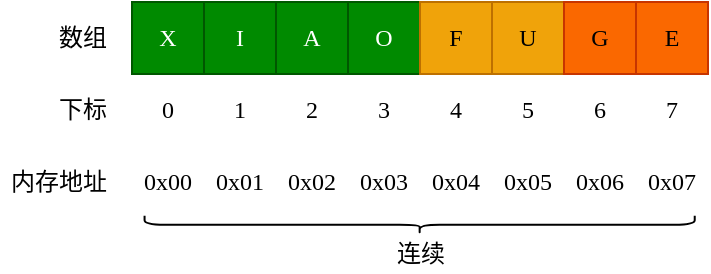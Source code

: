 <mxfile version="19.0.3" type="device" pages="4"><diagram id="qOT2HNkKHY7KAXEcqiIJ" name="图2-1"><mxGraphModel dx="946" dy="591" grid="0" gridSize="10" guides="1" tooltips="1" connect="1" arrows="1" fold="1" page="1" pageScale="1" pageWidth="550" pageHeight="1000" math="0" shadow="0"><root><mxCell id="0"/><mxCell id="1" parent="0"/><mxCell id="nXc-un7SNwzE-s4TAlxV-1" value="X" style="whiteSpace=wrap;html=1;aspect=fixed;fillColor=#008a00;fontColor=#ffffff;strokeColor=#005700;fontFamily=Comic Sans MS;" vertex="1" parent="1"><mxGeometry x="153" y="161" width="36" height="36" as="geometry"/></mxCell><mxCell id="nXc-un7SNwzE-s4TAlxV-2" value="0" style="whiteSpace=wrap;html=1;aspect=fixed;fillColor=none;fontColor=default;strokeColor=none;fontFamily=Comic Sans MS;" vertex="1" parent="1"><mxGeometry x="153" y="197" width="36" height="36" as="geometry"/></mxCell><mxCell id="nXc-un7SNwzE-s4TAlxV-3" value="I" style="whiteSpace=wrap;html=1;aspect=fixed;fillColor=#008a00;fontColor=#ffffff;strokeColor=#005700;fontFamily=Comic Sans MS;" vertex="1" parent="1"><mxGeometry x="189" y="161" width="36" height="36" as="geometry"/></mxCell><mxCell id="nXc-un7SNwzE-s4TAlxV-4" value="1" style="whiteSpace=wrap;html=1;aspect=fixed;fillColor=none;fontColor=default;strokeColor=none;fontFamily=Comic Sans MS;" vertex="1" parent="1"><mxGeometry x="189" y="197" width="36" height="36" as="geometry"/></mxCell><mxCell id="nXc-un7SNwzE-s4TAlxV-5" value="A" style="whiteSpace=wrap;html=1;aspect=fixed;fillColor=#008a00;fontColor=#ffffff;strokeColor=#005700;fontFamily=Comic Sans MS;" vertex="1" parent="1"><mxGeometry x="225" y="161" width="36" height="36" as="geometry"/></mxCell><mxCell id="nXc-un7SNwzE-s4TAlxV-6" value="2" style="whiteSpace=wrap;html=1;aspect=fixed;fillColor=none;fontColor=default;strokeColor=none;fontFamily=Comic Sans MS;" vertex="1" parent="1"><mxGeometry x="225" y="197" width="36" height="36" as="geometry"/></mxCell><mxCell id="nXc-un7SNwzE-s4TAlxV-7" value="O" style="whiteSpace=wrap;html=1;aspect=fixed;fillColor=#008a00;fontColor=#ffffff;strokeColor=#005700;fontFamily=Comic Sans MS;" vertex="1" parent="1"><mxGeometry x="261" y="161" width="36" height="36" as="geometry"/></mxCell><mxCell id="nXc-un7SNwzE-s4TAlxV-8" value="3" style="whiteSpace=wrap;html=1;aspect=fixed;fillColor=none;fontColor=default;strokeColor=none;fontFamily=Comic Sans MS;" vertex="1" parent="1"><mxGeometry x="261" y="197" width="36" height="36" as="geometry"/></mxCell><mxCell id="nXc-un7SNwzE-s4TAlxV-9" value="F" style="whiteSpace=wrap;html=1;aspect=fixed;fillColor=#f0a30a;fontColor=#000000;strokeColor=#BD7000;fontFamily=Comic Sans MS;" vertex="1" parent="1"><mxGeometry x="297" y="161" width="36" height="36" as="geometry"/></mxCell><mxCell id="nXc-un7SNwzE-s4TAlxV-10" value="4" style="whiteSpace=wrap;html=1;aspect=fixed;fillColor=none;fontColor=default;strokeColor=none;fontFamily=Comic Sans MS;" vertex="1" parent="1"><mxGeometry x="297" y="197" width="36" height="36" as="geometry"/></mxCell><mxCell id="nXc-un7SNwzE-s4TAlxV-11" value="U" style="whiteSpace=wrap;html=1;aspect=fixed;fillColor=#f0a30a;fontColor=#000000;strokeColor=#BD7000;fontFamily=Comic Sans MS;" vertex="1" parent="1"><mxGeometry x="333" y="161" width="36" height="36" as="geometry"/></mxCell><mxCell id="nXc-un7SNwzE-s4TAlxV-12" value="5" style="whiteSpace=wrap;html=1;aspect=fixed;fillColor=none;fontColor=default;strokeColor=none;fontFamily=Comic Sans MS;" vertex="1" parent="1"><mxGeometry x="333" y="197" width="36" height="36" as="geometry"/></mxCell><mxCell id="nXc-un7SNwzE-s4TAlxV-13" value="G" style="whiteSpace=wrap;html=1;aspect=fixed;fillColor=#fa6800;fontColor=#000000;strokeColor=#C73500;fontFamily=Comic Sans MS;" vertex="1" parent="1"><mxGeometry x="369" y="161" width="36" height="36" as="geometry"/></mxCell><mxCell id="nXc-un7SNwzE-s4TAlxV-14" value="6" style="whiteSpace=wrap;html=1;aspect=fixed;fillColor=none;fontColor=default;strokeColor=none;fontFamily=Comic Sans MS;" vertex="1" parent="1"><mxGeometry x="369" y="197" width="36" height="36" as="geometry"/></mxCell><mxCell id="nXc-un7SNwzE-s4TAlxV-15" value="E" style="whiteSpace=wrap;html=1;aspect=fixed;fillColor=#fa6800;fontColor=#000000;strokeColor=#C73500;fontFamily=Comic Sans MS;" vertex="1" parent="1"><mxGeometry x="405" y="161" width="36" height="36" as="geometry"/></mxCell><mxCell id="nXc-un7SNwzE-s4TAlxV-16" value="7" style="whiteSpace=wrap;html=1;aspect=fixed;fillColor=none;fontColor=default;strokeColor=none;fontFamily=Comic Sans MS;" vertex="1" parent="1"><mxGeometry x="405" y="197" width="36" height="36" as="geometry"/></mxCell><mxCell id="nXc-un7SNwzE-s4TAlxV-17" value="数组" style="text;html=1;align=center;verticalAlign=middle;resizable=0;points=[];autosize=1;strokeColor=none;fillColor=none;fontFamily=Comic Sans MS;fontColor=#000000;" vertex="1" parent="1"><mxGeometry x="111" y="170" width="34" height="18" as="geometry"/></mxCell><mxCell id="nXc-un7SNwzE-s4TAlxV-18" value="下标" style="text;html=1;align=center;verticalAlign=middle;resizable=0;points=[];autosize=1;strokeColor=none;fillColor=none;fontFamily=Comic Sans MS;fontColor=#000000;" vertex="1" parent="1"><mxGeometry x="111" y="206" width="34" height="18" as="geometry"/></mxCell><mxCell id="5HIr-WYgOGu6bBTmHzi0-1" value="内存地址" style="text;html=1;align=center;verticalAlign=middle;resizable=0;points=[];autosize=1;strokeColor=none;fillColor=none;fontFamily=Comic Sans MS;fontColor=#000000;" vertex="1" parent="1"><mxGeometry x="87" y="242" width="58" height="18" as="geometry"/></mxCell><mxCell id="5HIr-WYgOGu6bBTmHzi0-4" value="0x00" style="whiteSpace=wrap;html=1;aspect=fixed;fillColor=none;fontColor=default;strokeColor=none;fontFamily=Comic Sans MS;" vertex="1" parent="1"><mxGeometry x="153" y="233" width="36" height="36" as="geometry"/></mxCell><mxCell id="5HIr-WYgOGu6bBTmHzi0-5" value="0x01" style="whiteSpace=wrap;html=1;aspect=fixed;fillColor=none;fontColor=default;strokeColor=none;fontFamily=Comic Sans MS;" vertex="1" parent="1"><mxGeometry x="189" y="233" width="36" height="36" as="geometry"/></mxCell><mxCell id="5HIr-WYgOGu6bBTmHzi0-6" value="0x02" style="whiteSpace=wrap;html=1;aspect=fixed;fillColor=none;fontColor=default;strokeColor=none;fontFamily=Comic Sans MS;" vertex="1" parent="1"><mxGeometry x="225" y="233" width="36" height="36" as="geometry"/></mxCell><mxCell id="5HIr-WYgOGu6bBTmHzi0-7" value="0x03" style="whiteSpace=wrap;html=1;aspect=fixed;fillColor=none;fontColor=default;strokeColor=none;fontFamily=Comic Sans MS;" vertex="1" parent="1"><mxGeometry x="261" y="233" width="36" height="36" as="geometry"/></mxCell><mxCell id="5HIr-WYgOGu6bBTmHzi0-8" value="0x04" style="whiteSpace=wrap;html=1;aspect=fixed;fillColor=none;fontColor=default;strokeColor=none;fontFamily=Comic Sans MS;" vertex="1" parent="1"><mxGeometry x="297" y="233" width="36" height="36" as="geometry"/></mxCell><mxCell id="5HIr-WYgOGu6bBTmHzi0-9" value="0x05" style="whiteSpace=wrap;html=1;aspect=fixed;fillColor=none;fontColor=default;strokeColor=none;fontFamily=Comic Sans MS;" vertex="1" parent="1"><mxGeometry x="333" y="233" width="36" height="36" as="geometry"/></mxCell><mxCell id="5HIr-WYgOGu6bBTmHzi0-10" value="0x06" style="whiteSpace=wrap;html=1;aspect=fixed;fillColor=none;fontColor=default;strokeColor=none;fontFamily=Comic Sans MS;" vertex="1" parent="1"><mxGeometry x="369" y="233" width="36" height="36" as="geometry"/></mxCell><mxCell id="5HIr-WYgOGu6bBTmHzi0-11" value="0x07" style="whiteSpace=wrap;html=1;aspect=fixed;fillColor=none;fontColor=default;strokeColor=none;fontFamily=Comic Sans MS;" vertex="1" parent="1"><mxGeometry x="405" y="233" width="36" height="36" as="geometry"/></mxCell><mxCell id="5HIr-WYgOGu6bBTmHzi0-13" value="" style="shape=curlyBracket;whiteSpace=wrap;html=1;rounded=1;flipH=1;fontFamily=Comic Sans MS;fontColor=#000000;fillColor=default;rotation=90;" vertex="1" parent="1"><mxGeometry x="292.36" y="134.81" width="8.93" height="275.08" as="geometry"/></mxCell><mxCell id="5HIr-WYgOGu6bBTmHzi0-14" value="连续" style="text;html=1;align=center;verticalAlign=middle;resizable=0;points=[];autosize=1;strokeColor=none;fillColor=none;fontFamily=Comic Sans MS;fontColor=#000000;" vertex="1" parent="1"><mxGeometry x="279.83" y="277.82" width="34" height="18" as="geometry"/></mxCell></root></mxGraphModel></diagram><diagram id="5yRWbps5BidY-RSoTN84" name="图2-2"><mxGraphModel dx="946" dy="591" grid="0" gridSize="10" guides="1" tooltips="1" connect="1" arrows="1" fold="1" page="1" pageScale="1" pageWidth="550" pageHeight="1000" math="0" shadow="0"><root><mxCell id="0"/><mxCell id="1" parent="0"/><mxCell id="topk4eTMI6p-nPb0gdLh-2" value="0" style="whiteSpace=wrap;html=1;aspect=fixed;fillColor=none;fontColor=default;strokeColor=none;fontFamily=Comic Sans MS;" vertex="1" parent="1"><mxGeometry x="153" y="197" width="36" height="36" as="geometry"/></mxCell><mxCell id="topk4eTMI6p-nPb0gdLh-4" value="1" style="whiteSpace=wrap;html=1;aspect=fixed;fillColor=none;fontColor=default;strokeColor=none;fontFamily=Comic Sans MS;" vertex="1" parent="1"><mxGeometry x="153" y="233" width="36" height="36" as="geometry"/></mxCell><mxCell id="topk4eTMI6p-nPb0gdLh-6" value="2" style="whiteSpace=wrap;html=1;aspect=fixed;fillColor=none;fontColor=default;strokeColor=none;fontFamily=Comic Sans MS;" vertex="1" parent="1"><mxGeometry x="153" y="269" width="36" height="36" as="geometry"/></mxCell><mxCell id="topk4eTMI6p-nPb0gdLh-8" value="3" style="whiteSpace=wrap;html=1;aspect=fixed;fillColor=none;fontColor=default;strokeColor=none;fontFamily=Comic Sans MS;" vertex="1" parent="1"><mxGeometry x="153" y="305" width="36" height="36" as="geometry"/></mxCell><mxCell id="topk4eTMI6p-nPb0gdLh-9" value="F" style="whiteSpace=wrap;html=1;aspect=fixed;fillColor=#f0a30a;fontColor=#000000;strokeColor=#BD7000;fontFamily=Comic Sans MS;" vertex="1" parent="1"><mxGeometry x="189" y="197" width="36" height="36" as="geometry"/></mxCell><mxCell id="topk4eTMI6p-nPb0gdLh-11" value="U" style="whiteSpace=wrap;html=1;aspect=fixed;fillColor=#f0a30a;fontColor=#000000;strokeColor=#BD7000;fontFamily=Comic Sans MS;" vertex="1" parent="1"><mxGeometry x="225" y="197" width="36" height="36" as="geometry"/></mxCell><mxCell id="topk4eTMI6p-nPb0gdLh-13" value="G" style="whiteSpace=wrap;html=1;aspect=fixed;fillColor=#fa6800;fontColor=#000000;strokeColor=#C73500;fontFamily=Comic Sans MS;" vertex="1" parent="1"><mxGeometry x="261" y="197" width="36" height="36" as="geometry"/></mxCell><mxCell id="topk4eTMI6p-nPb0gdLh-15" value="E" style="whiteSpace=wrap;html=1;aspect=fixed;fillColor=#fa6800;fontColor=#000000;strokeColor=#C73500;fontFamily=Comic Sans MS;" vertex="1" parent="1"><mxGeometry x="297" y="197" width="36" height="36" as="geometry"/></mxCell><mxCell id="topk4eTMI6p-nPb0gdLh-30" value="0" style="whiteSpace=wrap;html=1;aspect=fixed;fillColor=none;fontColor=default;strokeColor=none;fontFamily=Comic Sans MS;" vertex="1" parent="1"><mxGeometry x="189" y="161" width="36" height="36" as="geometry"/></mxCell><mxCell id="topk4eTMI6p-nPb0gdLh-31" value="1" style="whiteSpace=wrap;html=1;aspect=fixed;fillColor=none;fontColor=default;strokeColor=none;fontFamily=Comic Sans MS;" vertex="1" parent="1"><mxGeometry x="225" y="161" width="36" height="36" as="geometry"/></mxCell><mxCell id="topk4eTMI6p-nPb0gdLh-32" value="2" style="whiteSpace=wrap;html=1;aspect=fixed;fillColor=none;fontColor=default;strokeColor=none;fontFamily=Comic Sans MS;" vertex="1" parent="1"><mxGeometry x="261" y="161" width="36" height="36" as="geometry"/></mxCell><mxCell id="topk4eTMI6p-nPb0gdLh-33" value="3" style="whiteSpace=wrap;html=1;aspect=fixed;fillColor=none;fontColor=default;strokeColor=none;fontFamily=Comic Sans MS;" vertex="1" parent="1"><mxGeometry x="297" y="161" width="36" height="36" as="geometry"/></mxCell><mxCell id="topk4eTMI6p-nPb0gdLh-34" value="U" style="whiteSpace=wrap;html=1;aspect=fixed;fillColor=#f0a30a;fontColor=#000000;strokeColor=#BD7000;fontFamily=Comic Sans MS;" vertex="1" parent="1"><mxGeometry x="189" y="233" width="36" height="36" as="geometry"/></mxCell><mxCell id="topk4eTMI6p-nPb0gdLh-35" value="G" style="whiteSpace=wrap;html=1;aspect=fixed;fillColor=#fa6800;fontColor=#000000;strokeColor=#C73500;fontFamily=Comic Sans MS;" vertex="1" parent="1"><mxGeometry x="189" y="269" width="36" height="36" as="geometry"/></mxCell><mxCell id="topk4eTMI6p-nPb0gdLh-36" value="E" style="whiteSpace=wrap;html=1;aspect=fixed;fillColor=#fa6800;fontColor=#000000;strokeColor=#C73500;fontFamily=Comic Sans MS;" vertex="1" parent="1"><mxGeometry x="189" y="305" width="36" height="36" as="geometry"/></mxCell><mxCell id="topk4eTMI6p-nPb0gdLh-38" value="" style="whiteSpace=wrap;html=1;aspect=fixed;fontFamily=Comic Sans MS;" vertex="1" parent="1"><mxGeometry x="225" y="233" width="36" height="36" as="geometry"/></mxCell><mxCell id="topk4eTMI6p-nPb0gdLh-39" value="" style="whiteSpace=wrap;html=1;aspect=fixed;fontFamily=Comic Sans MS;" vertex="1" parent="1"><mxGeometry x="261" y="233" width="36" height="36" as="geometry"/></mxCell><mxCell id="topk4eTMI6p-nPb0gdLh-40" value="" style="whiteSpace=wrap;html=1;aspect=fixed;fontFamily=Comic Sans MS;" vertex="1" parent="1"><mxGeometry x="297" y="233" width="36" height="36" as="geometry"/></mxCell><mxCell id="topk4eTMI6p-nPb0gdLh-41" value="" style="whiteSpace=wrap;html=1;aspect=fixed;fontFamily=Comic Sans MS;" vertex="1" parent="1"><mxGeometry x="225" y="269" width="36" height="36" as="geometry"/></mxCell><mxCell id="topk4eTMI6p-nPb0gdLh-42" value="" style="whiteSpace=wrap;html=1;aspect=fixed;fontFamily=Comic Sans MS;" vertex="1" parent="1"><mxGeometry x="261" y="269" width="36" height="36" as="geometry"/></mxCell><mxCell id="topk4eTMI6p-nPb0gdLh-43" value="" style="whiteSpace=wrap;html=1;aspect=fixed;fontFamily=Comic Sans MS;" vertex="1" parent="1"><mxGeometry x="297" y="269" width="36" height="36" as="geometry"/></mxCell><mxCell id="topk4eTMI6p-nPb0gdLh-44" value="" style="whiteSpace=wrap;html=1;aspect=fixed;fontFamily=Comic Sans MS;" vertex="1" parent="1"><mxGeometry x="225" y="305" width="36" height="36" as="geometry"/></mxCell><mxCell id="topk4eTMI6p-nPb0gdLh-45" value="" style="whiteSpace=wrap;html=1;aspect=fixed;fontFamily=Comic Sans MS;" vertex="1" parent="1"><mxGeometry x="261" y="305" width="36" height="36" as="geometry"/></mxCell><mxCell id="topk4eTMI6p-nPb0gdLh-46" value="" style="whiteSpace=wrap;html=1;aspect=fixed;fontFamily=Comic Sans MS;" vertex="1" parent="1"><mxGeometry x="297" y="305" width="36" height="36" as="geometry"/></mxCell><mxCell id="topk4eTMI6p-nPb0gdLh-47" value="x[0][0] = F&lt;br&gt;x[0][1] = U" style="text;html=1;align=center;verticalAlign=middle;resizable=0;points=[];autosize=1;strokeColor=none;fillColor=none;fontFamily=Comic Sans MS;fontColor=#000000;" vertex="1" parent="1"><mxGeometry x="62" y="276" width="70" height="32" as="geometry"/></mxCell><mxCell id="topk4eTMI6p-nPb0gdLh-48" value="第1列索引" style="text;html=1;align=center;verticalAlign=middle;resizable=0;points=[];autosize=1;strokeColor=none;fillColor=none;fontFamily=Comic Sans MS;fontColor=#000000;" vertex="1" parent="1"><mxGeometry x="13" y="223" width="63" height="18" as="geometry"/></mxCell><mxCell id="topk4eTMI6p-nPb0gdLh-49" value="第2列索引" style="text;html=1;align=center;verticalAlign=middle;resizable=0;points=[];autosize=1;strokeColor=none;fillColor=none;fontFamily=Comic Sans MS;fontColor=#000000;" vertex="1" parent="1"><mxGeometry x="85" y="223" width="65" height="18" as="geometry"/></mxCell><mxCell id="topk4eTMI6p-nPb0gdLh-50" value="" style="endArrow=classic;html=1;rounded=0;fontFamily=Comic Sans MS;fontColor=#000000;" edge="1" parent="1" source="topk4eTMI6p-nPb0gdLh-48" target="topk4eTMI6p-nPb0gdLh-47"><mxGeometry width="50" height="50" relative="1" as="geometry"><mxPoint x="190" y="339" as="sourcePoint"/><mxPoint x="240" y="289" as="targetPoint"/></mxGeometry></mxCell><mxCell id="topk4eTMI6p-nPb0gdLh-51" value="" style="endArrow=classic;html=1;rounded=0;fontFamily=Comic Sans MS;fontColor=#000000;exitX=0.585;exitY=0.972;exitDx=0;exitDy=0;exitPerimeter=0;" edge="1" parent="1" source="topk4eTMI6p-nPb0gdLh-49" target="topk4eTMI6p-nPb0gdLh-47"><mxGeometry width="50" height="50" relative="1" as="geometry"><mxPoint x="190" y="339" as="sourcePoint"/><mxPoint x="240" y="289" as="targetPoint"/></mxGeometry></mxCell></root></mxGraphModel></diagram><diagram id="p1oE2FVy3-RydsZx7ZQ6" name="图2-3"><mxGraphModel dx="946" dy="591" grid="0" gridSize="10" guides="1" tooltips="1" connect="1" arrows="1" fold="1" page="1" pageScale="1" pageWidth="550" pageHeight="1600" math="0" shadow="0"><root><mxCell id="0"/><mxCell id="1" parent="0"/><mxCell id="-96HoKmHReycT9R-SAxq-1" value="" style="whiteSpace=wrap;html=1;aspect=fixed;fontFamily=Comic Sans MS;" vertex="1" parent="1"><mxGeometry x="58" y="161" width="36" height="36" as="geometry"/></mxCell><mxCell id="-96HoKmHReycT9R-SAxq-2" value="0" style="whiteSpace=wrap;html=1;aspect=fixed;fillColor=none;fontColor=default;strokeColor=none;fontFamily=Comic Sans MS;" vertex="1" parent="1"><mxGeometry x="58" y="197" width="36" height="36" as="geometry"/></mxCell><mxCell id="-96HoKmHReycT9R-SAxq-3" value="" style="whiteSpace=wrap;html=1;aspect=fixed;fontFamily=Comic Sans MS;" vertex="1" parent="1"><mxGeometry x="94" y="161" width="36" height="36" as="geometry"/></mxCell><mxCell id="-96HoKmHReycT9R-SAxq-4" value="1" style="whiteSpace=wrap;html=1;aspect=fixed;fillColor=none;fontColor=default;strokeColor=none;fontFamily=Comic Sans MS;" vertex="1" parent="1"><mxGeometry x="94" y="197" width="36" height="36" as="geometry"/></mxCell><mxCell id="-96HoKmHReycT9R-SAxq-5" value="" style="whiteSpace=wrap;html=1;aspect=fixed;fontFamily=Comic Sans MS;" vertex="1" parent="1"><mxGeometry x="130" y="161" width="36" height="36" as="geometry"/></mxCell><mxCell id="-96HoKmHReycT9R-SAxq-6" value="2" style="whiteSpace=wrap;html=1;aspect=fixed;fillColor=none;fontColor=default;strokeColor=none;fontFamily=Comic Sans MS;" vertex="1" parent="1"><mxGeometry x="130" y="197" width="36" height="36" as="geometry"/></mxCell><mxCell id="-96HoKmHReycT9R-SAxq-7" value="" style="whiteSpace=wrap;html=1;aspect=fixed;fontFamily=Comic Sans MS;" vertex="1" parent="1"><mxGeometry x="166" y="161" width="36" height="36" as="geometry"/></mxCell><mxCell id="-96HoKmHReycT9R-SAxq-8" value="3" style="whiteSpace=wrap;html=1;aspect=fixed;fillColor=none;fontColor=default;strokeColor=none;fontFamily=Comic Sans MS;" vertex="1" parent="1"><mxGeometry x="166" y="197" width="36" height="36" as="geometry"/></mxCell><mxCell id="-96HoKmHReycT9R-SAxq-9" value="" style="whiteSpace=wrap;html=1;aspect=fixed;fontFamily=Comic Sans MS;" vertex="1" parent="1"><mxGeometry x="202" y="161" width="36" height="36" as="geometry"/></mxCell><mxCell id="-96HoKmHReycT9R-SAxq-10" value="4" style="whiteSpace=wrap;html=1;aspect=fixed;fillColor=none;fontColor=default;strokeColor=none;fontFamily=Comic Sans MS;" vertex="1" parent="1"><mxGeometry x="202" y="197" width="36" height="36" as="geometry"/></mxCell><mxCell id="-96HoKmHReycT9R-SAxq-11" value="" style="whiteSpace=wrap;html=1;aspect=fixed;fontFamily=Comic Sans MS;" vertex="1" parent="1"><mxGeometry x="238" y="161" width="36" height="36" as="geometry"/></mxCell><mxCell id="-96HoKmHReycT9R-SAxq-12" value="5" style="whiteSpace=wrap;html=1;aspect=fixed;fillColor=none;fontColor=default;strokeColor=none;fontFamily=Comic Sans MS;" vertex="1" parent="1"><mxGeometry x="238" y="197" width="36" height="36" as="geometry"/></mxCell><mxCell id="-96HoKmHReycT9R-SAxq-13" value="" style="whiteSpace=wrap;html=1;aspect=fixed;fontFamily=Comic Sans MS;" vertex="1" parent="1"><mxGeometry x="274" y="161" width="36" height="36" as="geometry"/></mxCell><mxCell id="-96HoKmHReycT9R-SAxq-14" value="6" style="whiteSpace=wrap;html=1;aspect=fixed;fillColor=none;fontColor=default;strokeColor=none;fontFamily=Comic Sans MS;" vertex="1" parent="1"><mxGeometry x="274" y="197" width="36" height="36" as="geometry"/></mxCell><mxCell id="-96HoKmHReycT9R-SAxq-15" value="" style="whiteSpace=wrap;html=1;aspect=fixed;fontFamily=Comic Sans MS;" vertex="1" parent="1"><mxGeometry x="310" y="161" width="36" height="36" as="geometry"/></mxCell><mxCell id="-96HoKmHReycT9R-SAxq-16" value="7" style="whiteSpace=wrap;html=1;aspect=fixed;fillColor=none;fontColor=default;strokeColor=none;fontFamily=Comic Sans MS;" vertex="1" parent="1"><mxGeometry x="310" y="197" width="36" height="36" as="geometry"/></mxCell><mxCell id="-96HoKmHReycT9R-SAxq-17" value="数组" style="text;html=1;align=center;verticalAlign=middle;resizable=0;points=[];autosize=1;strokeColor=none;fillColor=none;fontFamily=Comic Sans MS;fontColor=#000000;" vertex="1" parent="1"><mxGeometry x="16" y="170" width="34" height="18" as="geometry"/></mxCell><mxCell id="-96HoKmHReycT9R-SAxq-18" value="下标" style="text;html=1;align=center;verticalAlign=middle;resizable=0;points=[];autosize=1;strokeColor=none;fillColor=none;fontFamily=Comic Sans MS;fontColor=#000000;" vertex="1" parent="1"><mxGeometry x="16" y="206" width="34" height="18" as="geometry"/></mxCell><mxCell id="-96HoKmHReycT9R-SAxq-19" value="" style="whiteSpace=wrap;html=1;aspect=fixed;fontFamily=Comic Sans MS;" vertex="1" parent="1"><mxGeometry x="346" y="161" width="36" height="36" as="geometry"/></mxCell><mxCell id="-96HoKmHReycT9R-SAxq-20" value="" style="whiteSpace=wrap;html=1;aspect=fixed;fontFamily=Comic Sans MS;" vertex="1" parent="1"><mxGeometry x="382" y="161" width="36" height="36" as="geometry"/></mxCell><mxCell id="-96HoKmHReycT9R-SAxq-23" value="8" style="whiteSpace=wrap;html=1;aspect=fixed;fillColor=none;fontColor=default;strokeColor=none;fontFamily=Comic Sans MS;" vertex="1" parent="1"><mxGeometry x="346" y="197" width="36" height="36" as="geometry"/></mxCell><mxCell id="-96HoKmHReycT9R-SAxq-24" value="9" style="whiteSpace=wrap;html=1;aspect=fixed;fillColor=none;fontColor=default;strokeColor=none;fontFamily=Comic Sans MS;" vertex="1" parent="1"><mxGeometry x="382" y="197" width="36" height="36" as="geometry"/></mxCell><mxCell id="-96HoKmHReycT9R-SAxq-33" value="" style="whiteSpace=wrap;html=1;aspect=fixed;fontFamily=Comic Sans MS;sketch=1;fillColor=#000000;strokeColor=#36393d;" vertex="1" parent="1"><mxGeometry x="238" y="274" width="36" height="36" as="geometry"/></mxCell><mxCell id="-96HoKmHReycT9R-SAxq-34" value="" style="whiteSpace=wrap;html=1;aspect=fixed;fontFamily=Comic Sans MS;" vertex="1" parent="1"><mxGeometry x="274" y="274" width="36" height="36" as="geometry"/></mxCell><mxCell id="-96HoKmHReycT9R-SAxq-35" value="" style="whiteSpace=wrap;html=1;aspect=fixed;fontFamily=Comic Sans MS;" vertex="1" parent="1"><mxGeometry x="310" y="274" width="36" height="36" as="geometry"/></mxCell><mxCell id="-96HoKmHReycT9R-SAxq-36" value="" style="whiteSpace=wrap;html=1;aspect=fixed;fontFamily=Comic Sans MS;" vertex="1" parent="1"><mxGeometry x="346" y="274" width="36" height="36" as="geometry"/></mxCell><mxCell id="-96HoKmHReycT9R-SAxq-37" value="" style="whiteSpace=wrap;html=1;aspect=fixed;fontFamily=Comic Sans MS;" vertex="1" parent="1"><mxGeometry x="382" y="274" width="36" height="36" as="geometry"/></mxCell><mxCell id="-96HoKmHReycT9R-SAxq-38" value="" style="whiteSpace=wrap;html=1;aspect=fixed;fontFamily=Comic Sans MS;fillColor=#008a00;fontColor=#ffffff;strokeColor=#005700;" vertex="1" parent="1"><mxGeometry x="418" y="274" width="36" height="36" as="geometry"/></mxCell><mxCell id="-96HoKmHReycT9R-SAxq-39" value="" style="whiteSpace=wrap;html=1;aspect=fixed;fontFamily=Comic Sans MS;fillColor=#008a00;fontColor=#ffffff;strokeColor=#005700;" vertex="1" parent="1"><mxGeometry x="454" y="274" width="36" height="36" as="geometry"/></mxCell><mxCell id="-96HoKmHReycT9R-SAxq-40" value="" style="whiteSpace=wrap;html=1;aspect=fixed;fontFamily=Comic Sans MS;fillColor=#008a00;fontColor=#ffffff;strokeColor=#005700;" vertex="1" parent="1"><mxGeometry x="490" y="274" width="36" height="36" as="geometry"/></mxCell><mxCell id="-96HoKmHReycT9R-SAxq-41" value="&lt;b&gt;&lt;font style=&quot;font-size: 20px;&quot;&gt;...&amp;nbsp;&lt;/font&gt;&lt;/b&gt;" style="text;html=1;align=center;verticalAlign=middle;resizable=0;points=[];autosize=1;strokeColor=none;fillColor=none;fontFamily=Comic Sans MS;fontColor=#000000;" vertex="1" parent="1"><mxGeometry x="192" y="276" width="46" height="22" as="geometry"/></mxCell><mxCell id="-96HoKmHReycT9R-SAxq-42" value="" style="shape=curlyBracket;whiteSpace=wrap;html=1;rounded=1;flipH=1;sketch=0;fontFamily=Comic Sans MS;fontSize=20;fontColor=#000000;strokeColor=default;fillColor=#000000;rotation=90;" vertex="1" parent="1"><mxGeometry x="465.75" y="266" width="12.5" height="109" as="geometry"/></mxCell><mxCell id="-96HoKmHReycT9R-SAxq-43" value="&lt;font style=&quot;font-size: 11px;&quot;&gt;扩容&lt;/font&gt;" style="text;html=1;align=center;verticalAlign=middle;resizable=0;points=[];autosize=1;strokeColor=none;fillColor=none;fontSize=20;fontFamily=Comic Sans MS;fontColor=#000000;" vertex="1" parent="1"><mxGeometry x="456" y="319" width="32" height="32" as="geometry"/></mxCell><mxCell id="-96HoKmHReycT9R-SAxq-44" value="" style="shape=flexArrow;endArrow=classic;html=1;rounded=0;fontFamily=Comic Sans MS;fontSize=11;fontColor=#000000;endWidth=14;endSize=5.33;" edge="1" parent="1"><mxGeometry width="50" height="50" relative="1" as="geometry"><mxPoint x="274" y="230" as="sourcePoint"/><mxPoint x="274" y="266" as="targetPoint"/></mxGeometry></mxCell><mxCell id="-96HoKmHReycT9R-SAxq-45" value="System.arraycopy 数据迁移" style="text;html=1;align=center;verticalAlign=middle;resizable=0;points=[];autosize=1;strokeColor=none;fillColor=none;fontSize=11;fontFamily=Comic Sans MS;fontColor=#000000;" vertex="1" parent="1"><mxGeometry x="286" y="237" width="149" height="17" as="geometry"/></mxCell><mxCell id="-96HoKmHReycT9R-SAxq-46" value="容量" style="text;html=1;align=center;verticalAlign=middle;resizable=0;points=[];autosize=1;strokeColor=none;fillColor=none;fontSize=11;fontFamily=Comic Sans MS;fontColor=#000000;" vertex="1" parent="1"><mxGeometry x="422" y="171" width="32" height="17" as="geometry"/></mxCell><mxCell id="-96HoKmHReycT9R-SAxq-47" value="" style="endArrow=classic;html=1;rounded=0;fontFamily=Comic Sans MS;fontSize=11;fontColor=#000000;exitX=1.094;exitY=0.412;exitDx=0;exitDy=0;exitPerimeter=0;entryX=0.5;entryY=0;entryDx=0;entryDy=0;edgeStyle=orthogonalEdgeStyle;curved=1;" edge="1" parent="1" source="-96HoKmHReycT9R-SAxq-46" target="-96HoKmHReycT9R-SAxq-40"><mxGeometry width="50" height="50" relative="1" as="geometry"><mxPoint x="249" y="325" as="sourcePoint"/><mxPoint x="299" y="275" as="targetPoint"/></mxGeometry></mxCell><mxCell id="-96HoKmHReycT9R-SAxq-48" value="扩容" style="edgeLabel;html=1;align=center;verticalAlign=middle;resizable=0;points=[];fontSize=11;fontFamily=Comic Sans MS;fontColor=#000000;" vertex="1" connectable="0" parent="-96HoKmHReycT9R-SAxq-47"><mxGeometry x="0.007" y="-9" relative="1" as="geometry"><mxPoint as="offset"/></mxGeometry></mxCell></root></mxGraphModel></diagram><diagram id="hn9h0q51JLnaFCS3mA2K" name="图2-4"><mxGraphModel dx="946" dy="591" grid="0" gridSize="10" guides="1" tooltips="1" connect="1" arrows="1" fold="1" page="1" pageScale="1" pageWidth="550" pageHeight="1600" math="0" shadow="0"><root><mxCell id="0"/><mxCell id="1" parent="0"/><mxCell id="X2G4COKnBxR_1kMUY-ol-1" value="" style="whiteSpace=wrap;html=1;aspect=fixed;fontFamily=Comic Sans MS;fillColor=#fad7ac;strokeColor=#b46504;" vertex="1" parent="1"><mxGeometry x="58" y="161" width="36" height="36" as="geometry"/></mxCell><mxCell id="X2G4COKnBxR_1kMUY-ol-2" value="0" style="whiteSpace=wrap;html=1;aspect=fixed;fillColor=none;fontColor=default;strokeColor=none;fontFamily=Comic Sans MS;" vertex="1" parent="1"><mxGeometry x="58" y="197" width="36" height="36" as="geometry"/></mxCell><mxCell id="X2G4COKnBxR_1kMUY-ol-3" value="" style="whiteSpace=wrap;html=1;aspect=fixed;fontFamily=Comic Sans MS;fillColor=#fad7ac;strokeColor=#b46504;" vertex="1" parent="1"><mxGeometry x="94" y="161" width="36" height="36" as="geometry"/></mxCell><mxCell id="X2G4COKnBxR_1kMUY-ol-4" value="1" style="whiteSpace=wrap;html=1;aspect=fixed;fillColor=none;fontColor=default;strokeColor=none;fontFamily=Comic Sans MS;" vertex="1" parent="1"><mxGeometry x="94" y="197" width="36" height="36" as="geometry"/></mxCell><mxCell id="X2G4COKnBxR_1kMUY-ol-5" value="" style="whiteSpace=wrap;html=1;aspect=fixed;fontFamily=Comic Sans MS;fillColor=#fad7ac;strokeColor=#b46504;" vertex="1" parent="1"><mxGeometry x="130" y="161" width="36" height="36" as="geometry"/></mxCell><mxCell id="X2G4COKnBxR_1kMUY-ol-6" value="2" style="whiteSpace=wrap;html=1;aspect=fixed;fillColor=none;fontColor=default;strokeColor=none;fontFamily=Comic Sans MS;" vertex="1" parent="1"><mxGeometry x="130" y="197" width="36" height="36" as="geometry"/></mxCell><mxCell id="X2G4COKnBxR_1kMUY-ol-7" value="" style="whiteSpace=wrap;html=1;aspect=fixed;fontFamily=Comic Sans MS;fillColor=#fad7ac;strokeColor=#b46504;" vertex="1" parent="1"><mxGeometry x="166" y="161" width="36" height="36" as="geometry"/></mxCell><mxCell id="X2G4COKnBxR_1kMUY-ol-8" value="3" style="whiteSpace=wrap;html=1;aspect=fixed;fillColor=none;fontColor=default;strokeColor=none;fontFamily=Comic Sans MS;" vertex="1" parent="1"><mxGeometry x="166" y="197" width="36" height="36" as="geometry"/></mxCell><mxCell id="X2G4COKnBxR_1kMUY-ol-9" value="" style="whiteSpace=wrap;html=1;aspect=fixed;fontFamily=Comic Sans MS;fillColor=#fad7ac;strokeColor=#b46504;" vertex="1" parent="1"><mxGeometry x="202" y="161" width="36" height="36" as="geometry"/></mxCell><mxCell id="X2G4COKnBxR_1kMUY-ol-10" value="4" style="whiteSpace=wrap;html=1;aspect=fixed;fillColor=none;fontColor=default;strokeColor=none;fontFamily=Comic Sans MS;" vertex="1" parent="1"><mxGeometry x="202" y="197" width="36" height="36" as="geometry"/></mxCell><mxCell id="X2G4COKnBxR_1kMUY-ol-11" value="" style="whiteSpace=wrap;html=1;aspect=fixed;fontFamily=Comic Sans MS;fillColor=#fad7ac;strokeColor=#b46504;" vertex="1" parent="1"><mxGeometry x="238" y="161" width="36" height="36" as="geometry"/></mxCell><mxCell id="X2G4COKnBxR_1kMUY-ol-12" value="5" style="whiteSpace=wrap;html=1;aspect=fixed;fillColor=none;fontColor=default;strokeColor=none;fontFamily=Comic Sans MS;" vertex="1" parent="1"><mxGeometry x="238" y="197" width="36" height="36" as="geometry"/></mxCell><mxCell id="X2G4COKnBxR_1kMUY-ol-13" value="" style="whiteSpace=wrap;html=1;aspect=fixed;fontFamily=Comic Sans MS;fillColor=#fad7ac;strokeColor=#b46504;" vertex="1" parent="1"><mxGeometry x="274" y="161" width="36" height="36" as="geometry"/></mxCell><mxCell id="X2G4COKnBxR_1kMUY-ol-14" value="6" style="whiteSpace=wrap;html=1;aspect=fixed;fillColor=none;fontColor=default;strokeColor=none;fontFamily=Comic Sans MS;" vertex="1" parent="1"><mxGeometry x="274" y="197" width="36" height="36" as="geometry"/></mxCell><mxCell id="X2G4COKnBxR_1kMUY-ol-15" value="" style="whiteSpace=wrap;html=1;aspect=fixed;fontFamily=Comic Sans MS;fillColor=#000000;sketch=1;fontColor=#ffffff;strokeColor=#000000;" vertex="1" parent="1"><mxGeometry x="310" y="161" width="36" height="36" as="geometry"/></mxCell><mxCell id="X2G4COKnBxR_1kMUY-ol-16" value="7" style="whiteSpace=wrap;html=1;aspect=fixed;fillColor=none;fontColor=default;strokeColor=none;fontFamily=Comic Sans MS;" vertex="1" parent="1"><mxGeometry x="310" y="197" width="36" height="36" as="geometry"/></mxCell><mxCell id="X2G4COKnBxR_1kMUY-ol-17" value="数组" style="text;html=1;align=center;verticalAlign=middle;resizable=0;points=[];autosize=1;strokeColor=none;fillColor=none;fontFamily=Comic Sans MS;fontColor=#000000;" vertex="1" parent="1"><mxGeometry x="16" y="170" width="34" height="18" as="geometry"/></mxCell><mxCell id="X2G4COKnBxR_1kMUY-ol-18" value="下标" style="text;html=1;align=center;verticalAlign=middle;resizable=0;points=[];autosize=1;strokeColor=none;fillColor=none;fontFamily=Comic Sans MS;fontColor=#000000;" vertex="1" parent="1"><mxGeometry x="16" y="206" width="34" height="18" as="geometry"/></mxCell><mxCell id="X2G4COKnBxR_1kMUY-ol-19" value="" style="whiteSpace=wrap;html=1;aspect=fixed;fontFamily=Comic Sans MS;fillColor=#008a00;fontColor=#ffffff;strokeColor=#005700;" vertex="1" parent="1"><mxGeometry x="346" y="161" width="36" height="36" as="geometry"/></mxCell><mxCell id="X2G4COKnBxR_1kMUY-ol-20" value="" style="whiteSpace=wrap;html=1;aspect=fixed;fontFamily=Comic Sans MS;fillColor=#008a00;fontColor=#ffffff;strokeColor=#005700;" vertex="1" parent="1"><mxGeometry x="382" y="161" width="36" height="36" as="geometry"/></mxCell><mxCell id="X2G4COKnBxR_1kMUY-ol-21" value="8" style="whiteSpace=wrap;html=1;aspect=fixed;fillColor=none;fontColor=default;strokeColor=none;fontFamily=Comic Sans MS;" vertex="1" parent="1"><mxGeometry x="346" y="197" width="36" height="36" as="geometry"/></mxCell><mxCell id="X2G4COKnBxR_1kMUY-ol-22" value="9" style="whiteSpace=wrap;html=1;aspect=fixed;fillColor=none;fontColor=default;strokeColor=none;fontFamily=Comic Sans MS;" vertex="1" parent="1"><mxGeometry x="382" y="197" width="36" height="36" as="geometry"/></mxCell><mxCell id="X2G4COKnBxR_1kMUY-ol-34" value="" style="shape=flexArrow;endArrow=classic;html=1;rounded=0;fontFamily=Comic Sans MS;fontSize=11;fontColor=#000000;endWidth=14;endSize=5.33;" edge="1" parent="1"><mxGeometry width="50" height="50" relative="1" as="geometry"><mxPoint x="366" y="233" as="sourcePoint"/><mxPoint x="366" y="269" as="targetPoint"/></mxGeometry></mxCell><mxCell id="X2G4COKnBxR_1kMUY-ol-35" value="System.arraycopy 数据迁移" style="text;html=1;align=center;verticalAlign=middle;resizable=0;points=[];autosize=1;strokeColor=none;fillColor=none;fontSize=11;fontFamily=Comic Sans MS;fontColor=#000000;" vertex="1" parent="1"><mxGeometry x="382" y="242" width="149" height="17" as="geometry"/></mxCell><mxCell id="X2G4COKnBxR_1kMUY-ol-39" value="&lt;b&gt;&lt;font style=&quot;font-size: 12px;&quot;&gt;移除&lt;/font&gt;&lt;/b&gt;" style="text;html=1;align=center;verticalAlign=middle;resizable=0;points=[];autosize=1;strokeColor=none;fillColor=none;fontSize=11;fontFamily=Comic Sans MS;fontColor=#000000;" vertex="1" parent="1"><mxGeometry x="311" y="140" width="34" height="17" as="geometry"/></mxCell><mxCell id="X2G4COKnBxR_1kMUY-ol-40" value="" style="whiteSpace=wrap;html=1;aspect=fixed;fontFamily=Comic Sans MS;fillColor=#fad7ac;strokeColor=#b46504;" vertex="1" parent="1"><mxGeometry x="58" y="282" width="36" height="36" as="geometry"/></mxCell><mxCell id="X2G4COKnBxR_1kMUY-ol-41" value="" style="whiteSpace=wrap;html=1;aspect=fixed;fontFamily=Comic Sans MS;fillColor=#fad7ac;strokeColor=#b46504;" vertex="1" parent="1"><mxGeometry x="94" y="282" width="36" height="36" as="geometry"/></mxCell><mxCell id="X2G4COKnBxR_1kMUY-ol-42" value="" style="whiteSpace=wrap;html=1;aspect=fixed;fontFamily=Comic Sans MS;fillColor=#fad7ac;strokeColor=#b46504;" vertex="1" parent="1"><mxGeometry x="130" y="282" width="36" height="36" as="geometry"/></mxCell><mxCell id="X2G4COKnBxR_1kMUY-ol-43" value="" style="whiteSpace=wrap;html=1;aspect=fixed;fontFamily=Comic Sans MS;fillColor=#fad7ac;strokeColor=#b46504;" vertex="1" parent="1"><mxGeometry x="166" y="282" width="36" height="36" as="geometry"/></mxCell><mxCell id="X2G4COKnBxR_1kMUY-ol-44" value="" style="whiteSpace=wrap;html=1;aspect=fixed;fontFamily=Comic Sans MS;fillColor=#fad7ac;strokeColor=#b46504;" vertex="1" parent="1"><mxGeometry x="202" y="282" width="36" height="36" as="geometry"/></mxCell><mxCell id="X2G4COKnBxR_1kMUY-ol-45" value="" style="whiteSpace=wrap;html=1;aspect=fixed;fontFamily=Comic Sans MS;fillColor=#fad7ac;strokeColor=#b46504;" vertex="1" parent="1"><mxGeometry x="238" y="282" width="36" height="36" as="geometry"/></mxCell><mxCell id="X2G4COKnBxR_1kMUY-ol-46" value="" style="whiteSpace=wrap;html=1;aspect=fixed;fontFamily=Comic Sans MS;fillColor=#fad7ac;strokeColor=#b46504;" vertex="1" parent="1"><mxGeometry x="274" y="282" width="36" height="36" as="geometry"/></mxCell><mxCell id="X2G4COKnBxR_1kMUY-ol-48" value="" style="whiteSpace=wrap;html=1;aspect=fixed;fontFamily=Comic Sans MS;fillColor=#008a00;fontColor=#ffffff;strokeColor=#005700;" vertex="1" parent="1"><mxGeometry x="310" y="282" width="36" height="36" as="geometry"/></mxCell><mxCell id="X2G4COKnBxR_1kMUY-ol-49" value="" style="whiteSpace=wrap;html=1;aspect=fixed;fontFamily=Comic Sans MS;fillColor=#008a00;fontColor=#ffffff;strokeColor=#005700;" vertex="1" parent="1"><mxGeometry x="346" y="282" width="36" height="36" as="geometry"/></mxCell><mxCell id="X2G4COKnBxR_1kMUY-ol-51" value="" style="whiteSpace=wrap;html=1;aspect=fixed;fontFamily=Comic Sans MS;" vertex="1" parent="1"><mxGeometry x="382" y="282" width="36" height="36" as="geometry"/></mxCell><mxCell id="X2G4COKnBxR_1kMUY-ol-52" value="&amp;nbsp;空出的位置设置为null" style="text;html=1;align=center;verticalAlign=middle;resizable=0;points=[];autosize=1;strokeColor=none;fillColor=none;fontSize=12;fontFamily=Comic Sans MS;fontColor=#000000;" vertex="1" parent="1"><mxGeometry x="382" y="327" width="129" height="18" as="geometry"/></mxCell><mxCell id="X2G4COKnBxR_1kMUY-ol-53" value="GC" style="text;html=1;align=center;verticalAlign=middle;resizable=0;points=[];autosize=1;strokeColor=none;fillColor=none;fontSize=12;fontFamily=Comic Sans MS;fontColor=#000000;" vertex="1" parent="1"><mxGeometry x="424" y="291" width="25" height="18" as="geometry"/></mxCell></root></mxGraphModel></diagram></mxfile>